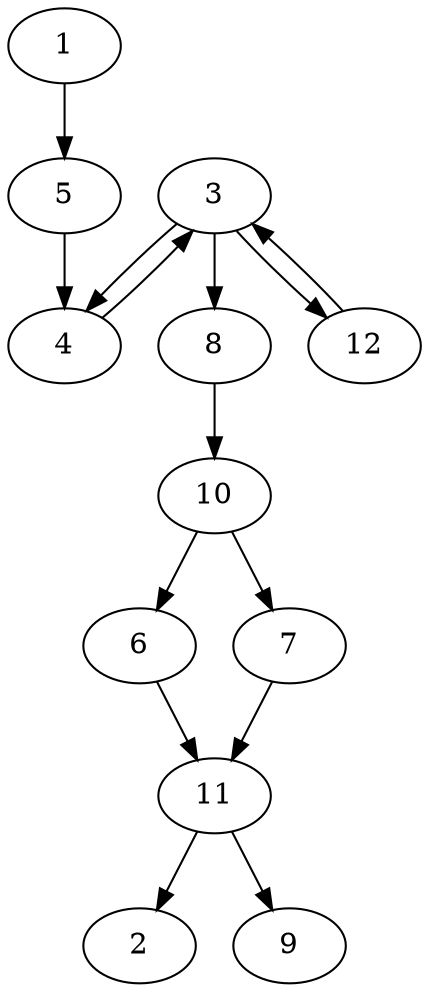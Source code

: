 digraph ISM {
	11 -> 2
	11 -> 9
	6 -> 11
	7 -> 11
	10 -> 6
	10 -> 7
	8 -> 10
	3 -> 8
	3 -> 4
	3 -> 12
	4 -> 3
	12 -> 3
	5 -> 4
	1 -> 5
}
